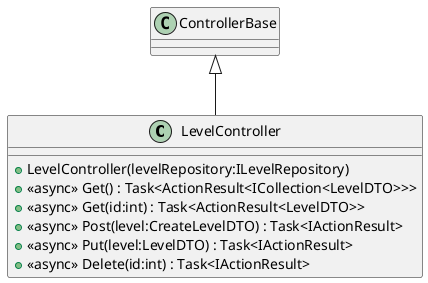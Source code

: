 @startuml
class LevelController {
    + LevelController(levelRepository:ILevelRepository)
    + <<async>> Get() : Task<ActionResult<ICollection<LevelDTO>>>
    + <<async>> Get(id:int) : Task<ActionResult<LevelDTO>>
    + <<async>> Post(level:CreateLevelDTO) : Task<IActionResult>
    + <<async>> Put(level:LevelDTO) : Task<IActionResult>
    + <<async>> Delete(id:int) : Task<IActionResult>
}
ControllerBase <|-- LevelController
@enduml
